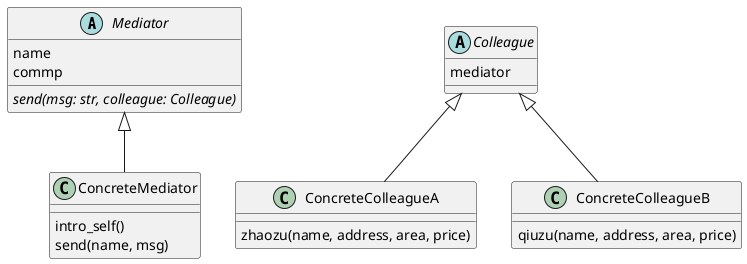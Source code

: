 @startuml
'https://plantuml.com/class-diagram

abstract class Mediator {
    name
    commp
    {abstract} send(msg: str, colleague: Colleague)
}
abstract class Colleague {
    mediator
}
Colleague <|-- ConcreteColleagueA
Colleague <|-- ConcreteColleagueB
Mediator <|-- ConcreteMediator

class ConcreteColleagueA {
    zhaozu(name, address, area, price)
}
class ConcreteColleagueB {
    qiuzu(name, address, area, price)
}
class ConcreteMediator {
    intro_self()
    send(name, msg)
}

@enduml